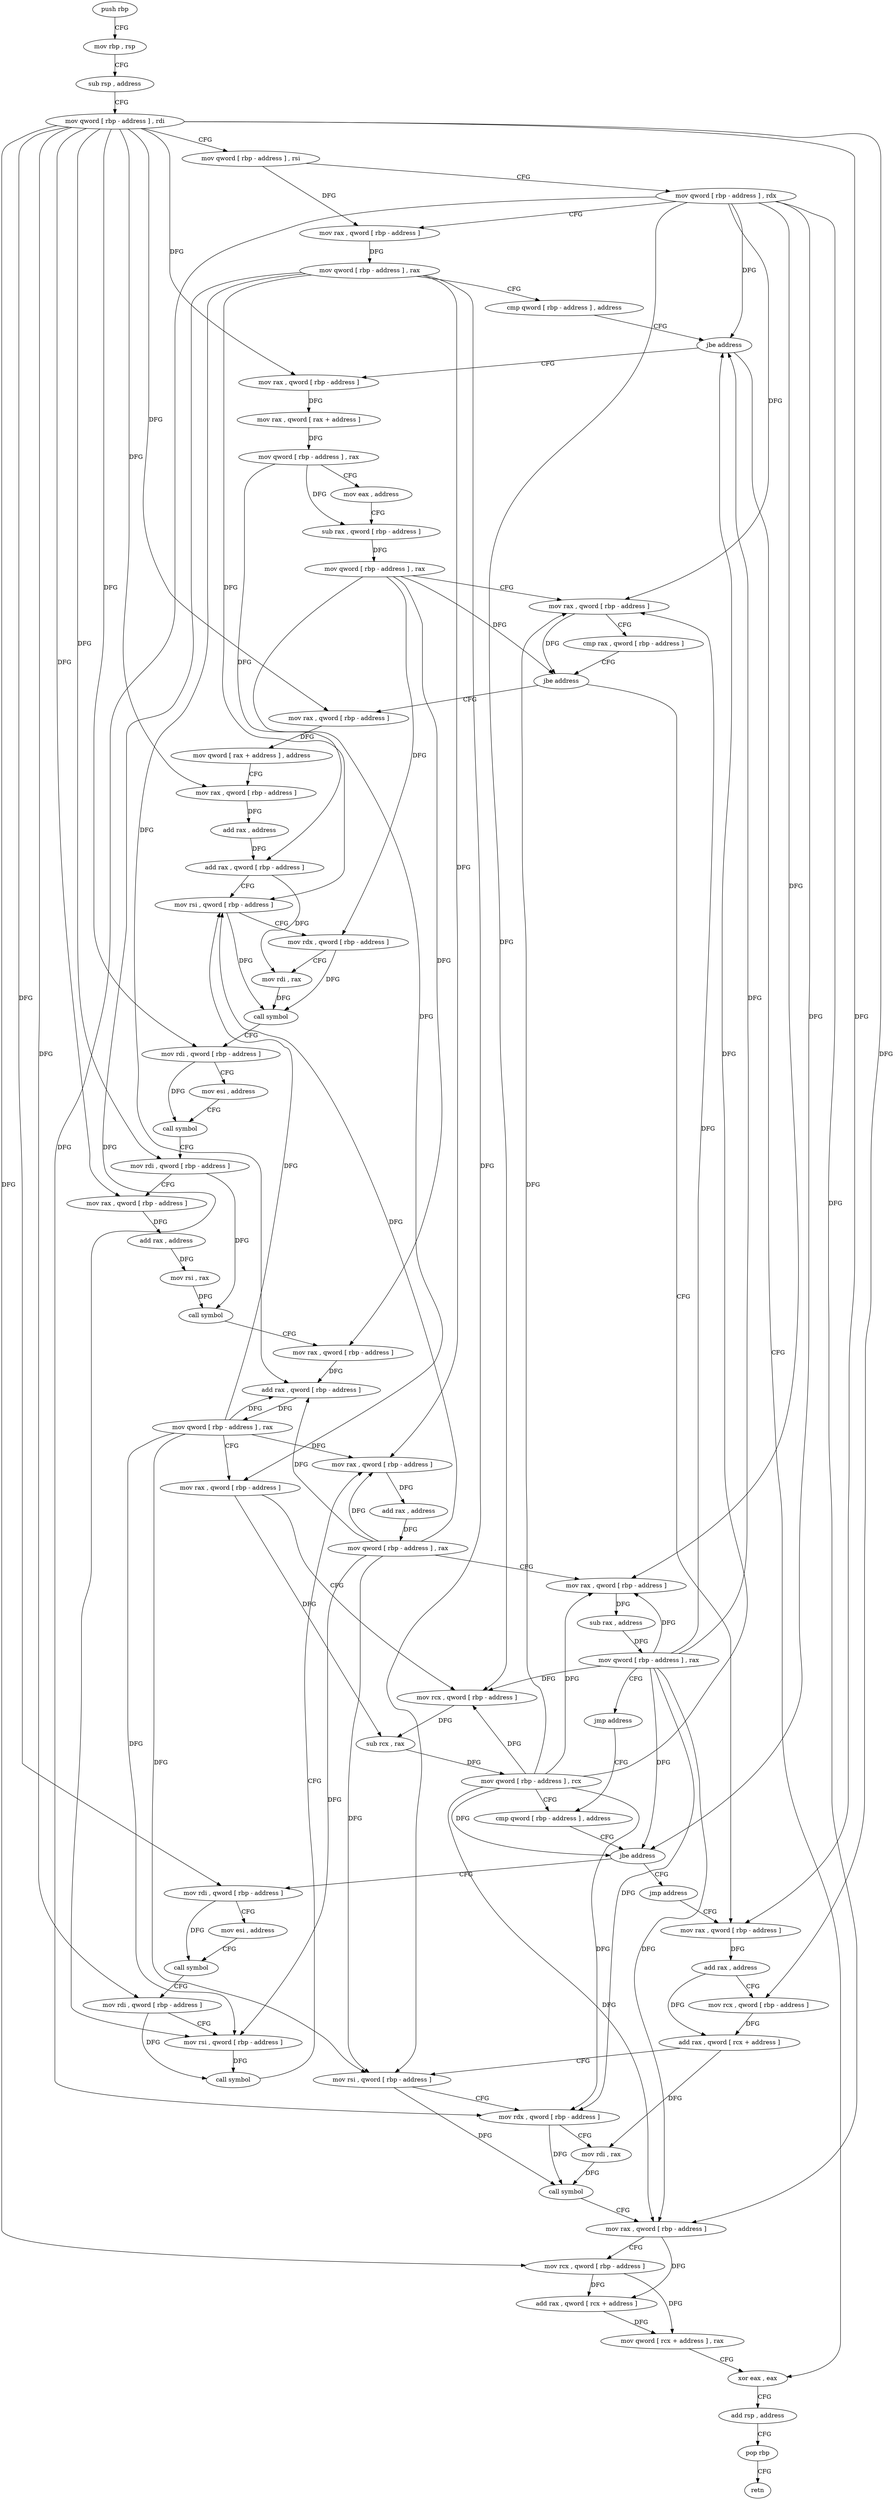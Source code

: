 digraph "func" {
"4213504" [label = "push rbp" ]
"4213505" [label = "mov rbp , rsp" ]
"4213508" [label = "sub rsp , address" ]
"4213512" [label = "mov qword [ rbp - address ] , rdi" ]
"4213516" [label = "mov qword [ rbp - address ] , rsi" ]
"4213520" [label = "mov qword [ rbp - address ] , rdx" ]
"4213524" [label = "mov rax , qword [ rbp - address ]" ]
"4213528" [label = "mov qword [ rbp - address ] , rax" ]
"4213532" [label = "cmp qword [ rbp - address ] , address" ]
"4213537" [label = "jbe address" ]
"4213831" [label = "xor eax , eax" ]
"4213543" [label = "mov rax , qword [ rbp - address ]" ]
"4213833" [label = "add rsp , address" ]
"4213837" [label = "pop rbp" ]
"4213838" [label = "retn" ]
"4213547" [label = "mov rax , qword [ rax + address ]" ]
"4213554" [label = "mov qword [ rbp - address ] , rax" ]
"4213558" [label = "mov eax , address" ]
"4213563" [label = "sub rax , qword [ rbp - address ]" ]
"4213567" [label = "mov qword [ rbp - address ] , rax" ]
"4213571" [label = "mov rax , qword [ rbp - address ]" ]
"4213575" [label = "cmp rax , qword [ rbp - address ]" ]
"4213579" [label = "jbe address" ]
"4213772" [label = "mov rax , qword [ rbp - address ]" ]
"4213585" [label = "mov rax , qword [ rbp - address ]" ]
"4213776" [label = "add rax , address" ]
"4213782" [label = "mov rcx , qword [ rbp - address ]" ]
"4213786" [label = "add rax , qword [ rcx + address ]" ]
"4213793" [label = "mov rsi , qword [ rbp - address ]" ]
"4213797" [label = "mov rdx , qword [ rbp - address ]" ]
"4213801" [label = "mov rdi , rax" ]
"4213804" [label = "call symbol" ]
"4213809" [label = "mov rax , qword [ rbp - address ]" ]
"4213813" [label = "mov rcx , qword [ rbp - address ]" ]
"4213817" [label = "add rax , qword [ rcx + address ]" ]
"4213824" [label = "mov qword [ rcx + address ] , rax" ]
"4213589" [label = "mov qword [ rax + address ] , address" ]
"4213600" [label = "mov rax , qword [ rbp - address ]" ]
"4213604" [label = "add rax , address" ]
"4213610" [label = "add rax , qword [ rbp - address ]" ]
"4213614" [label = "mov rsi , qword [ rbp - address ]" ]
"4213618" [label = "mov rdx , qword [ rbp - address ]" ]
"4213622" [label = "mov rdi , rax" ]
"4213625" [label = "call symbol" ]
"4213630" [label = "mov rdi , qword [ rbp - address ]" ]
"4213634" [label = "mov esi , address" ]
"4213639" [label = "call symbol" ]
"4213644" [label = "mov rdi , qword [ rbp - address ]" ]
"4213648" [label = "mov rax , qword [ rbp - address ]" ]
"4213652" [label = "add rax , address" ]
"4213658" [label = "mov rsi , rax" ]
"4213661" [label = "call symbol" ]
"4213666" [label = "mov rax , qword [ rbp - address ]" ]
"4213670" [label = "add rax , qword [ rbp - address ]" ]
"4213674" [label = "mov qword [ rbp - address ] , rax" ]
"4213678" [label = "mov rax , qword [ rbp - address ]" ]
"4213682" [label = "mov rcx , qword [ rbp - address ]" ]
"4213686" [label = "sub rcx , rax" ]
"4213689" [label = "mov qword [ rbp - address ] , rcx" ]
"4213693" [label = "cmp qword [ rbp - address ] , address" ]
"4213767" [label = "jmp address" ]
"4213707" [label = "mov rdi , qword [ rbp - address ]" ]
"4213711" [label = "mov esi , address" ]
"4213716" [label = "call symbol" ]
"4213721" [label = "mov rdi , qword [ rbp - address ]" ]
"4213725" [label = "mov rsi , qword [ rbp - address ]" ]
"4213729" [label = "call symbol" ]
"4213734" [label = "mov rax , qword [ rbp - address ]" ]
"4213738" [label = "add rax , address" ]
"4213744" [label = "mov qword [ rbp - address ] , rax" ]
"4213748" [label = "mov rax , qword [ rbp - address ]" ]
"4213752" [label = "sub rax , address" ]
"4213758" [label = "mov qword [ rbp - address ] , rax" ]
"4213762" [label = "jmp address" ]
"4213701" [label = "jbe address" ]
"4213504" -> "4213505" [ label = "CFG" ]
"4213505" -> "4213508" [ label = "CFG" ]
"4213508" -> "4213512" [ label = "CFG" ]
"4213512" -> "4213516" [ label = "CFG" ]
"4213512" -> "4213543" [ label = "DFG" ]
"4213512" -> "4213772" [ label = "DFG" ]
"4213512" -> "4213782" [ label = "DFG" ]
"4213512" -> "4213813" [ label = "DFG" ]
"4213512" -> "4213585" [ label = "DFG" ]
"4213512" -> "4213600" [ label = "DFG" ]
"4213512" -> "4213630" [ label = "DFG" ]
"4213512" -> "4213644" [ label = "DFG" ]
"4213512" -> "4213648" [ label = "DFG" ]
"4213512" -> "4213707" [ label = "DFG" ]
"4213512" -> "4213721" [ label = "DFG" ]
"4213516" -> "4213520" [ label = "CFG" ]
"4213516" -> "4213524" [ label = "DFG" ]
"4213520" -> "4213524" [ label = "CFG" ]
"4213520" -> "4213537" [ label = "DFG" ]
"4213520" -> "4213571" [ label = "DFG" ]
"4213520" -> "4213797" [ label = "DFG" ]
"4213520" -> "4213809" [ label = "DFG" ]
"4213520" -> "4213682" [ label = "DFG" ]
"4213520" -> "4213701" [ label = "DFG" ]
"4213520" -> "4213748" [ label = "DFG" ]
"4213524" -> "4213528" [ label = "DFG" ]
"4213528" -> "4213532" [ label = "CFG" ]
"4213528" -> "4213793" [ label = "DFG" ]
"4213528" -> "4213614" [ label = "DFG" ]
"4213528" -> "4213670" [ label = "DFG" ]
"4213528" -> "4213725" [ label = "DFG" ]
"4213528" -> "4213734" [ label = "DFG" ]
"4213532" -> "4213537" [ label = "CFG" ]
"4213537" -> "4213831" [ label = "CFG" ]
"4213537" -> "4213543" [ label = "CFG" ]
"4213831" -> "4213833" [ label = "CFG" ]
"4213543" -> "4213547" [ label = "DFG" ]
"4213833" -> "4213837" [ label = "CFG" ]
"4213837" -> "4213838" [ label = "CFG" ]
"4213547" -> "4213554" [ label = "DFG" ]
"4213554" -> "4213558" [ label = "CFG" ]
"4213554" -> "4213563" [ label = "DFG" ]
"4213554" -> "4213610" [ label = "DFG" ]
"4213558" -> "4213563" [ label = "CFG" ]
"4213563" -> "4213567" [ label = "DFG" ]
"4213567" -> "4213571" [ label = "CFG" ]
"4213567" -> "4213579" [ label = "DFG" ]
"4213567" -> "4213618" [ label = "DFG" ]
"4213567" -> "4213666" [ label = "DFG" ]
"4213567" -> "4213678" [ label = "DFG" ]
"4213571" -> "4213575" [ label = "CFG" ]
"4213571" -> "4213579" [ label = "DFG" ]
"4213575" -> "4213579" [ label = "CFG" ]
"4213579" -> "4213772" [ label = "CFG" ]
"4213579" -> "4213585" [ label = "CFG" ]
"4213772" -> "4213776" [ label = "DFG" ]
"4213585" -> "4213589" [ label = "DFG" ]
"4213776" -> "4213782" [ label = "CFG" ]
"4213776" -> "4213786" [ label = "DFG" ]
"4213782" -> "4213786" [ label = "DFG" ]
"4213786" -> "4213793" [ label = "CFG" ]
"4213786" -> "4213801" [ label = "DFG" ]
"4213793" -> "4213797" [ label = "CFG" ]
"4213793" -> "4213804" [ label = "DFG" ]
"4213797" -> "4213801" [ label = "CFG" ]
"4213797" -> "4213804" [ label = "DFG" ]
"4213801" -> "4213804" [ label = "DFG" ]
"4213804" -> "4213809" [ label = "CFG" ]
"4213809" -> "4213813" [ label = "CFG" ]
"4213809" -> "4213817" [ label = "DFG" ]
"4213813" -> "4213817" [ label = "DFG" ]
"4213813" -> "4213824" [ label = "DFG" ]
"4213817" -> "4213824" [ label = "DFG" ]
"4213824" -> "4213831" [ label = "CFG" ]
"4213589" -> "4213600" [ label = "CFG" ]
"4213600" -> "4213604" [ label = "DFG" ]
"4213604" -> "4213610" [ label = "DFG" ]
"4213610" -> "4213614" [ label = "CFG" ]
"4213610" -> "4213622" [ label = "DFG" ]
"4213614" -> "4213618" [ label = "CFG" ]
"4213614" -> "4213625" [ label = "DFG" ]
"4213618" -> "4213622" [ label = "CFG" ]
"4213618" -> "4213625" [ label = "DFG" ]
"4213622" -> "4213625" [ label = "DFG" ]
"4213625" -> "4213630" [ label = "CFG" ]
"4213630" -> "4213634" [ label = "CFG" ]
"4213630" -> "4213639" [ label = "DFG" ]
"4213634" -> "4213639" [ label = "CFG" ]
"4213639" -> "4213644" [ label = "CFG" ]
"4213644" -> "4213648" [ label = "CFG" ]
"4213644" -> "4213661" [ label = "DFG" ]
"4213648" -> "4213652" [ label = "DFG" ]
"4213652" -> "4213658" [ label = "DFG" ]
"4213658" -> "4213661" [ label = "DFG" ]
"4213661" -> "4213666" [ label = "CFG" ]
"4213666" -> "4213670" [ label = "DFG" ]
"4213670" -> "4213674" [ label = "DFG" ]
"4213674" -> "4213678" [ label = "CFG" ]
"4213674" -> "4213793" [ label = "DFG" ]
"4213674" -> "4213614" [ label = "DFG" ]
"4213674" -> "4213670" [ label = "DFG" ]
"4213674" -> "4213725" [ label = "DFG" ]
"4213674" -> "4213734" [ label = "DFG" ]
"4213678" -> "4213682" [ label = "CFG" ]
"4213678" -> "4213686" [ label = "DFG" ]
"4213682" -> "4213686" [ label = "DFG" ]
"4213686" -> "4213689" [ label = "DFG" ]
"4213689" -> "4213693" [ label = "CFG" ]
"4213689" -> "4213537" [ label = "DFG" ]
"4213689" -> "4213571" [ label = "DFG" ]
"4213689" -> "4213797" [ label = "DFG" ]
"4213689" -> "4213809" [ label = "DFG" ]
"4213689" -> "4213682" [ label = "DFG" ]
"4213689" -> "4213701" [ label = "DFG" ]
"4213689" -> "4213748" [ label = "DFG" ]
"4213693" -> "4213701" [ label = "CFG" ]
"4213767" -> "4213772" [ label = "CFG" ]
"4213707" -> "4213711" [ label = "CFG" ]
"4213707" -> "4213716" [ label = "DFG" ]
"4213711" -> "4213716" [ label = "CFG" ]
"4213716" -> "4213721" [ label = "CFG" ]
"4213721" -> "4213725" [ label = "CFG" ]
"4213721" -> "4213729" [ label = "DFG" ]
"4213725" -> "4213729" [ label = "DFG" ]
"4213729" -> "4213734" [ label = "CFG" ]
"4213734" -> "4213738" [ label = "DFG" ]
"4213738" -> "4213744" [ label = "DFG" ]
"4213744" -> "4213748" [ label = "CFG" ]
"4213744" -> "4213793" [ label = "DFG" ]
"4213744" -> "4213614" [ label = "DFG" ]
"4213744" -> "4213670" [ label = "DFG" ]
"4213744" -> "4213725" [ label = "DFG" ]
"4213744" -> "4213734" [ label = "DFG" ]
"4213748" -> "4213752" [ label = "DFG" ]
"4213752" -> "4213758" [ label = "DFG" ]
"4213758" -> "4213762" [ label = "CFG" ]
"4213758" -> "4213537" [ label = "DFG" ]
"4213758" -> "4213571" [ label = "DFG" ]
"4213758" -> "4213797" [ label = "DFG" ]
"4213758" -> "4213809" [ label = "DFG" ]
"4213758" -> "4213682" [ label = "DFG" ]
"4213758" -> "4213701" [ label = "DFG" ]
"4213758" -> "4213748" [ label = "DFG" ]
"4213762" -> "4213693" [ label = "CFG" ]
"4213701" -> "4213767" [ label = "CFG" ]
"4213701" -> "4213707" [ label = "CFG" ]
}
